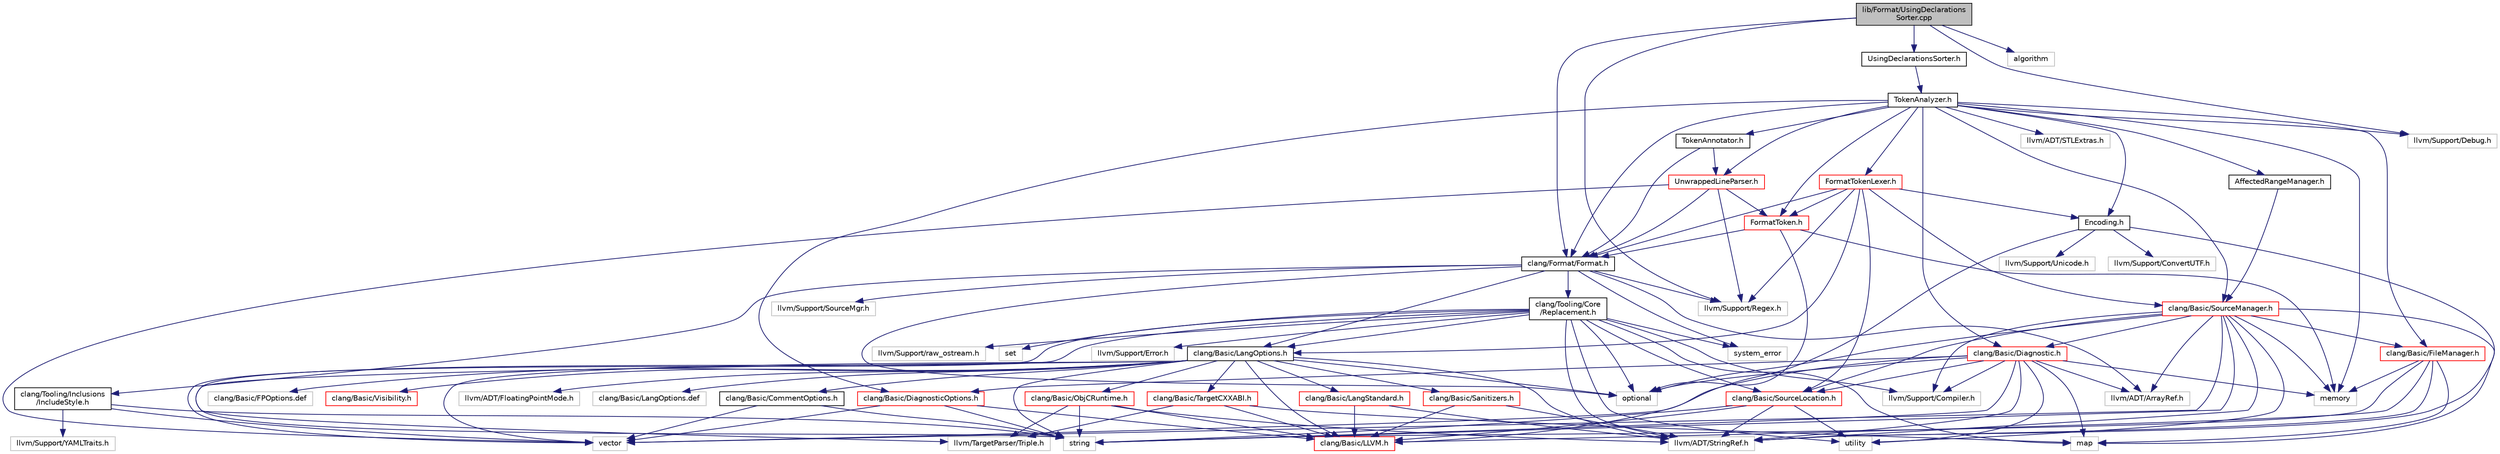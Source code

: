 digraph "lib/Format/UsingDeclarationsSorter.cpp"
{
 // LATEX_PDF_SIZE
  bgcolor="transparent";
  edge [fontname="Helvetica",fontsize="10",labelfontname="Helvetica",labelfontsize="10"];
  node [fontname="Helvetica",fontsize="10",shape=record];
  Node1 [label="lib/Format/UsingDeclarations\lSorter.cpp",height=0.2,width=0.4,color="black", fillcolor="grey75", style="filled", fontcolor="black",tooltip=" "];
  Node1 -> Node2 [color="midnightblue",fontsize="10",style="solid",fontname="Helvetica"];
  Node2 [label="UsingDeclarationsSorter.h",height=0.2,width=0.4,color="black",URL="$UsingDeclarationsSorter_8h.html",tooltip=" "];
  Node2 -> Node3 [color="midnightblue",fontsize="10",style="solid",fontname="Helvetica"];
  Node3 [label="TokenAnalyzer.h",height=0.2,width=0.4,color="black",URL="$TokenAnalyzer_8h.html",tooltip=" "];
  Node3 -> Node4 [color="midnightblue",fontsize="10",style="solid",fontname="Helvetica"];
  Node4 [label="AffectedRangeManager.h",height=0.2,width=0.4,color="black",URL="$AffectedRangeManager_8h.html",tooltip=" "];
  Node4 -> Node5 [color="midnightblue",fontsize="10",style="solid",fontname="Helvetica"];
  Node5 [label="clang/Basic/SourceManager.h",height=0.2,width=0.4,color="red",URL="$SourceManager_8h.html",tooltip=" "];
  Node5 -> Node6 [color="midnightblue",fontsize="10",style="solid",fontname="Helvetica"];
  Node6 [label="clang/Basic/Diagnostic.h",height=0.2,width=0.4,color="red",URL="$Basic_2Diagnostic_8h.html",tooltip=" "];
  Node6 -> Node16 [color="midnightblue",fontsize="10",style="solid",fontname="Helvetica"];
  Node16 [label="clang/Basic/DiagnosticOptions.h",height=0.2,width=0.4,color="red",URL="$DiagnosticOptions_8h.html",tooltip=" "];
  Node16 -> Node8 [color="midnightblue",fontsize="10",style="solid",fontname="Helvetica"];
  Node8 [label="clang/Basic/LLVM.h",height=0.2,width=0.4,color="red",URL="$LLVM_8h.html",tooltip=" "];
  Node16 -> Node17 [color="midnightblue",fontsize="10",style="solid",fontname="Helvetica"];
  Node17 [label="string",height=0.2,width=0.4,color="grey75",tooltip=" "];
  Node16 -> Node14 [color="midnightblue",fontsize="10",style="solid",fontname="Helvetica"];
  Node14 [label="vector",height=0.2,width=0.4,color="grey75",tooltip=" "];
  Node6 -> Node20 [color="midnightblue",fontsize="10",style="solid",fontname="Helvetica"];
  Node20 [label="clang/Basic/SourceLocation.h",height=0.2,width=0.4,color="red",URL="$SourceLocation_8h.html",tooltip=" "];
  Node20 -> Node8 [color="midnightblue",fontsize="10",style="solid",fontname="Helvetica"];
  Node20 -> Node12 [color="midnightblue",fontsize="10",style="solid",fontname="Helvetica"];
  Node12 [label="llvm/ADT/StringRef.h",height=0.2,width=0.4,color="grey75",tooltip=" "];
  Node20 -> Node17 [color="midnightblue",fontsize="10",style="solid",fontname="Helvetica"];
  Node20 -> Node23 [color="midnightblue",fontsize="10",style="solid",fontname="Helvetica"];
  Node23 [label="utility",height=0.2,width=0.4,color="grey75",tooltip=" "];
  Node6 -> Node29 [color="midnightblue",fontsize="10",style="solid",fontname="Helvetica"];
  Node29 [label="llvm/ADT/ArrayRef.h",height=0.2,width=0.4,color="grey75",tooltip=" "];
  Node6 -> Node12 [color="midnightblue",fontsize="10",style="solid",fontname="Helvetica"];
  Node6 -> Node32 [color="midnightblue",fontsize="10",style="solid",fontname="Helvetica"];
  Node32 [label="llvm/Support/Compiler.h",height=0.2,width=0.4,color="grey75",tooltip=" "];
  Node6 -> Node35 [color="midnightblue",fontsize="10",style="solid",fontname="Helvetica"];
  Node35 [label="map",height=0.2,width=0.4,color="grey75",tooltip=" "];
  Node6 -> Node36 [color="midnightblue",fontsize="10",style="solid",fontname="Helvetica"];
  Node36 [label="memory",height=0.2,width=0.4,color="grey75",tooltip=" "];
  Node6 -> Node13 [color="midnightblue",fontsize="10",style="solid",fontname="Helvetica"];
  Node13 [label="optional",height=0.2,width=0.4,color="grey75",tooltip=" "];
  Node6 -> Node17 [color="midnightblue",fontsize="10",style="solid",fontname="Helvetica"];
  Node6 -> Node23 [color="midnightblue",fontsize="10",style="solid",fontname="Helvetica"];
  Node6 -> Node14 [color="midnightblue",fontsize="10",style="solid",fontname="Helvetica"];
  Node5 -> Node49 [color="midnightblue",fontsize="10",style="solid",fontname="Helvetica"];
  Node49 [label="clang/Basic/FileManager.h",height=0.2,width=0.4,color="red",URL="$FileManager_8h.html",tooltip=" "];
  Node49 -> Node8 [color="midnightblue",fontsize="10",style="solid",fontname="Helvetica"];
  Node49 -> Node12 [color="midnightblue",fontsize="10",style="solid",fontname="Helvetica"];
  Node49 -> Node35 [color="midnightblue",fontsize="10",style="solid",fontname="Helvetica"];
  Node49 -> Node36 [color="midnightblue",fontsize="10",style="solid",fontname="Helvetica"];
  Node49 -> Node17 [color="midnightblue",fontsize="10",style="solid",fontname="Helvetica"];
  Node5 -> Node20 [color="midnightblue",fontsize="10",style="solid",fontname="Helvetica"];
  Node5 -> Node29 [color="midnightblue",fontsize="10",style="solid",fontname="Helvetica"];
  Node5 -> Node12 [color="midnightblue",fontsize="10",style="solid",fontname="Helvetica"];
  Node5 -> Node32 [color="midnightblue",fontsize="10",style="solid",fontname="Helvetica"];
  Node5 -> Node35 [color="midnightblue",fontsize="10",style="solid",fontname="Helvetica"];
  Node5 -> Node36 [color="midnightblue",fontsize="10",style="solid",fontname="Helvetica"];
  Node5 -> Node13 [color="midnightblue",fontsize="10",style="solid",fontname="Helvetica"];
  Node5 -> Node17 [color="midnightblue",fontsize="10",style="solid",fontname="Helvetica"];
  Node5 -> Node23 [color="midnightblue",fontsize="10",style="solid",fontname="Helvetica"];
  Node5 -> Node14 [color="midnightblue",fontsize="10",style="solid",fontname="Helvetica"];
  Node3 -> Node60 [color="midnightblue",fontsize="10",style="solid",fontname="Helvetica"];
  Node60 [label="Encoding.h",height=0.2,width=0.4,color="black",URL="$Encoding_8h.html",tooltip=" "];
  Node60 -> Node8 [color="midnightblue",fontsize="10",style="solid",fontname="Helvetica"];
  Node60 -> Node12 [color="midnightblue",fontsize="10",style="solid",fontname="Helvetica"];
  Node60 -> Node61 [color="midnightblue",fontsize="10",style="solid",fontname="Helvetica"];
  Node61 [label="llvm/Support/ConvertUTF.h",height=0.2,width=0.4,color="grey75",tooltip=" "];
  Node60 -> Node62 [color="midnightblue",fontsize="10",style="solid",fontname="Helvetica"];
  Node62 [label="llvm/Support/Unicode.h",height=0.2,width=0.4,color="grey75",tooltip=" "];
  Node3 -> Node63 [color="midnightblue",fontsize="10",style="solid",fontname="Helvetica"];
  Node63 [label="FormatToken.h",height=0.2,width=0.4,color="red",URL="$FormatToken_8h.html",tooltip=" "];
  Node63 -> Node71 [color="midnightblue",fontsize="10",style="solid",fontname="Helvetica"];
  Node71 [label="clang/Format/Format.h",height=0.2,width=0.4,color="black",URL="$Format_8h.html",tooltip=" "];
  Node71 -> Node72 [color="midnightblue",fontsize="10",style="solid",fontname="Helvetica"];
  Node72 [label="clang/Basic/LangOptions.h",height=0.2,width=0.4,color="black",URL="$LangOptions_8h.html",tooltip=" "];
  Node72 -> Node73 [color="midnightblue",fontsize="10",style="solid",fontname="Helvetica"];
  Node73 [label="clang/Basic/CommentOptions.h",height=0.2,width=0.4,color="black",URL="$CommentOptions_8h.html",tooltip=" "];
  Node73 -> Node17 [color="midnightblue",fontsize="10",style="solid",fontname="Helvetica"];
  Node73 -> Node14 [color="midnightblue",fontsize="10",style="solid",fontname="Helvetica"];
  Node72 -> Node8 [color="midnightblue",fontsize="10",style="solid",fontname="Helvetica"];
  Node72 -> Node74 [color="midnightblue",fontsize="10",style="solid",fontname="Helvetica"];
  Node74 [label="clang/Basic/LangStandard.h",height=0.2,width=0.4,color="red",URL="$LangStandard_8h.html",tooltip=" "];
  Node74 -> Node8 [color="midnightblue",fontsize="10",style="solid",fontname="Helvetica"];
  Node74 -> Node12 [color="midnightblue",fontsize="10",style="solid",fontname="Helvetica"];
  Node72 -> Node76 [color="midnightblue",fontsize="10",style="solid",fontname="Helvetica"];
  Node76 [label="clang/Basic/ObjCRuntime.h",height=0.2,width=0.4,color="red",URL="$ObjCRuntime_8h.html",tooltip=" "];
  Node76 -> Node8 [color="midnightblue",fontsize="10",style="solid",fontname="Helvetica"];
  Node76 -> Node12 [color="midnightblue",fontsize="10",style="solid",fontname="Helvetica"];
  Node76 -> Node79 [color="midnightblue",fontsize="10",style="solid",fontname="Helvetica"];
  Node79 [label="llvm/TargetParser/Triple.h",height=0.2,width=0.4,color="grey75",tooltip=" "];
  Node76 -> Node17 [color="midnightblue",fontsize="10",style="solid",fontname="Helvetica"];
  Node72 -> Node80 [color="midnightblue",fontsize="10",style="solid",fontname="Helvetica"];
  Node80 [label="clang/Basic/Sanitizers.h",height=0.2,width=0.4,color="red",URL="$Sanitizers_8h.html",tooltip=" "];
  Node80 -> Node8 [color="midnightblue",fontsize="10",style="solid",fontname="Helvetica"];
  Node80 -> Node12 [color="midnightblue",fontsize="10",style="solid",fontname="Helvetica"];
  Node72 -> Node83 [color="midnightblue",fontsize="10",style="solid",fontname="Helvetica"];
  Node83 [label="clang/Basic/TargetCXXABI.h",height=0.2,width=0.4,color="red",URL="$TargetCXXABI_8h.html",tooltip=" "];
  Node83 -> Node35 [color="midnightblue",fontsize="10",style="solid",fontname="Helvetica"];
  Node83 -> Node8 [color="midnightblue",fontsize="10",style="solid",fontname="Helvetica"];
  Node83 -> Node79 [color="midnightblue",fontsize="10",style="solid",fontname="Helvetica"];
  Node72 -> Node85 [color="midnightblue",fontsize="10",style="solid",fontname="Helvetica"];
  Node85 [label="clang/Basic/Visibility.h",height=0.2,width=0.4,color="red",URL="$Visibility_8h.html",tooltip=" "];
  Node72 -> Node87 [color="midnightblue",fontsize="10",style="solid",fontname="Helvetica"];
  Node87 [label="llvm/ADT/FloatingPointMode.h",height=0.2,width=0.4,color="grey75",tooltip=" "];
  Node72 -> Node12 [color="midnightblue",fontsize="10",style="solid",fontname="Helvetica"];
  Node72 -> Node79 [color="midnightblue",fontsize="10",style="solid",fontname="Helvetica"];
  Node72 -> Node13 [color="midnightblue",fontsize="10",style="solid",fontname="Helvetica"];
  Node72 -> Node17 [color="midnightblue",fontsize="10",style="solid",fontname="Helvetica"];
  Node72 -> Node14 [color="midnightblue",fontsize="10",style="solid",fontname="Helvetica"];
  Node72 -> Node88 [color="midnightblue",fontsize="10",style="solid",fontname="Helvetica"];
  Node88 [label="clang/Basic/LangOptions.def",height=0.2,width=0.4,color="grey75",tooltip=" "];
  Node72 -> Node89 [color="midnightblue",fontsize="10",style="solid",fontname="Helvetica"];
  Node89 [label="clang/Basic/FPOptions.def",height=0.2,width=0.4,color="grey75",tooltip=" "];
  Node71 -> Node90 [color="midnightblue",fontsize="10",style="solid",fontname="Helvetica"];
  Node90 [label="clang/Tooling/Core\l/Replacement.h",height=0.2,width=0.4,color="black",URL="$Replacement_8h.html",tooltip=" "];
  Node90 -> Node72 [color="midnightblue",fontsize="10",style="solid",fontname="Helvetica"];
  Node90 -> Node20 [color="midnightblue",fontsize="10",style="solid",fontname="Helvetica"];
  Node90 -> Node12 [color="midnightblue",fontsize="10",style="solid",fontname="Helvetica"];
  Node90 -> Node32 [color="midnightblue",fontsize="10",style="solid",fontname="Helvetica"];
  Node90 -> Node91 [color="midnightblue",fontsize="10",style="solid",fontname="Helvetica"];
  Node91 [label="llvm/Support/Error.h",height=0.2,width=0.4,color="grey75",tooltip=" "];
  Node90 -> Node92 [color="midnightblue",fontsize="10",style="solid",fontname="Helvetica"];
  Node92 [label="llvm/Support/raw_ostream.h",height=0.2,width=0.4,color="grey75",tooltip=" "];
  Node90 -> Node35 [color="midnightblue",fontsize="10",style="solid",fontname="Helvetica"];
  Node90 -> Node13 [color="midnightblue",fontsize="10",style="solid",fontname="Helvetica"];
  Node90 -> Node93 [color="midnightblue",fontsize="10",style="solid",fontname="Helvetica"];
  Node93 [label="set",height=0.2,width=0.4,color="grey75",tooltip=" "];
  Node90 -> Node17 [color="midnightblue",fontsize="10",style="solid",fontname="Helvetica"];
  Node90 -> Node94 [color="midnightblue",fontsize="10",style="solid",fontname="Helvetica"];
  Node94 [label="system_error",height=0.2,width=0.4,color="grey75",tooltip=" "];
  Node90 -> Node23 [color="midnightblue",fontsize="10",style="solid",fontname="Helvetica"];
  Node90 -> Node14 [color="midnightblue",fontsize="10",style="solid",fontname="Helvetica"];
  Node71 -> Node95 [color="midnightblue",fontsize="10",style="solid",fontname="Helvetica"];
  Node95 [label="clang/Tooling/Inclusions\l/IncludeStyle.h",height=0.2,width=0.4,color="black",URL="$IncludeStyle_8h.html",tooltip=" "];
  Node95 -> Node96 [color="midnightblue",fontsize="10",style="solid",fontname="Helvetica"];
  Node96 [label="llvm/Support/YAMLTraits.h",height=0.2,width=0.4,color="grey75",tooltip=" "];
  Node95 -> Node17 [color="midnightblue",fontsize="10",style="solid",fontname="Helvetica"];
  Node95 -> Node14 [color="midnightblue",fontsize="10",style="solid",fontname="Helvetica"];
  Node71 -> Node29 [color="midnightblue",fontsize="10",style="solid",fontname="Helvetica"];
  Node71 -> Node97 [color="midnightblue",fontsize="10",style="solid",fontname="Helvetica"];
  Node97 [label="llvm/Support/Regex.h",height=0.2,width=0.4,color="grey75",tooltip=" "];
  Node71 -> Node98 [color="midnightblue",fontsize="10",style="solid",fontname="Helvetica"];
  Node98 [label="llvm/Support/SourceMgr.h",height=0.2,width=0.4,color="grey75",tooltip=" "];
  Node71 -> Node13 [color="midnightblue",fontsize="10",style="solid",fontname="Helvetica"];
  Node71 -> Node94 [color="midnightblue",fontsize="10",style="solid",fontname="Helvetica"];
  Node63 -> Node36 [color="midnightblue",fontsize="10",style="solid",fontname="Helvetica"];
  Node63 -> Node13 [color="midnightblue",fontsize="10",style="solid",fontname="Helvetica"];
  Node3 -> Node105 [color="midnightblue",fontsize="10",style="solid",fontname="Helvetica"];
  Node105 [label="FormatTokenLexer.h",height=0.2,width=0.4,color="red",URL="$FormatTokenLexer_8h.html",tooltip=" "];
  Node105 -> Node60 [color="midnightblue",fontsize="10",style="solid",fontname="Helvetica"];
  Node105 -> Node63 [color="midnightblue",fontsize="10",style="solid",fontname="Helvetica"];
  Node105 -> Node72 [color="midnightblue",fontsize="10",style="solid",fontname="Helvetica"];
  Node105 -> Node20 [color="midnightblue",fontsize="10",style="solid",fontname="Helvetica"];
  Node105 -> Node5 [color="midnightblue",fontsize="10",style="solid",fontname="Helvetica"];
  Node105 -> Node71 [color="midnightblue",fontsize="10",style="solid",fontname="Helvetica"];
  Node105 -> Node97 [color="midnightblue",fontsize="10",style="solid",fontname="Helvetica"];
  Node3 -> Node109 [color="midnightblue",fontsize="10",style="solid",fontname="Helvetica"];
  Node109 [label="TokenAnnotator.h",height=0.2,width=0.4,color="black",URL="$TokenAnnotator_8h.html",tooltip=" "];
  Node109 -> Node110 [color="midnightblue",fontsize="10",style="solid",fontname="Helvetica"];
  Node110 [label="UnwrappedLineParser.h",height=0.2,width=0.4,color="red",URL="$UnwrappedLineParser_8h.html",tooltip=" "];
  Node110 -> Node63 [color="midnightblue",fontsize="10",style="solid",fontname="Helvetica"];
  Node110 -> Node71 [color="midnightblue",fontsize="10",style="solid",fontname="Helvetica"];
  Node110 -> Node97 [color="midnightblue",fontsize="10",style="solid",fontname="Helvetica"];
  Node110 -> Node14 [color="midnightblue",fontsize="10",style="solid",fontname="Helvetica"];
  Node109 -> Node71 [color="midnightblue",fontsize="10",style="solid",fontname="Helvetica"];
  Node3 -> Node110 [color="midnightblue",fontsize="10",style="solid",fontname="Helvetica"];
  Node3 -> Node6 [color="midnightblue",fontsize="10",style="solid",fontname="Helvetica"];
  Node3 -> Node16 [color="midnightblue",fontsize="10",style="solid",fontname="Helvetica"];
  Node3 -> Node49 [color="midnightblue",fontsize="10",style="solid",fontname="Helvetica"];
  Node3 -> Node5 [color="midnightblue",fontsize="10",style="solid",fontname="Helvetica"];
  Node3 -> Node71 [color="midnightblue",fontsize="10",style="solid",fontname="Helvetica"];
  Node3 -> Node44 [color="midnightblue",fontsize="10",style="solid",fontname="Helvetica"];
  Node44 [label="llvm/ADT/STLExtras.h",height=0.2,width=0.4,color="grey75",tooltip=" "];
  Node3 -> Node111 [color="midnightblue",fontsize="10",style="solid",fontname="Helvetica"];
  Node111 [label="llvm/Support/Debug.h",height=0.2,width=0.4,color="grey75",tooltip=" "];
  Node3 -> Node36 [color="midnightblue",fontsize="10",style="solid",fontname="Helvetica"];
  Node1 -> Node71 [color="midnightblue",fontsize="10",style="solid",fontname="Helvetica"];
  Node1 -> Node111 [color="midnightblue",fontsize="10",style="solid",fontname="Helvetica"];
  Node1 -> Node97 [color="midnightblue",fontsize="10",style="solid",fontname="Helvetica"];
  Node1 -> Node112 [color="midnightblue",fontsize="10",style="solid",fontname="Helvetica"];
  Node112 [label="algorithm",height=0.2,width=0.4,color="grey75",tooltip=" "];
}
